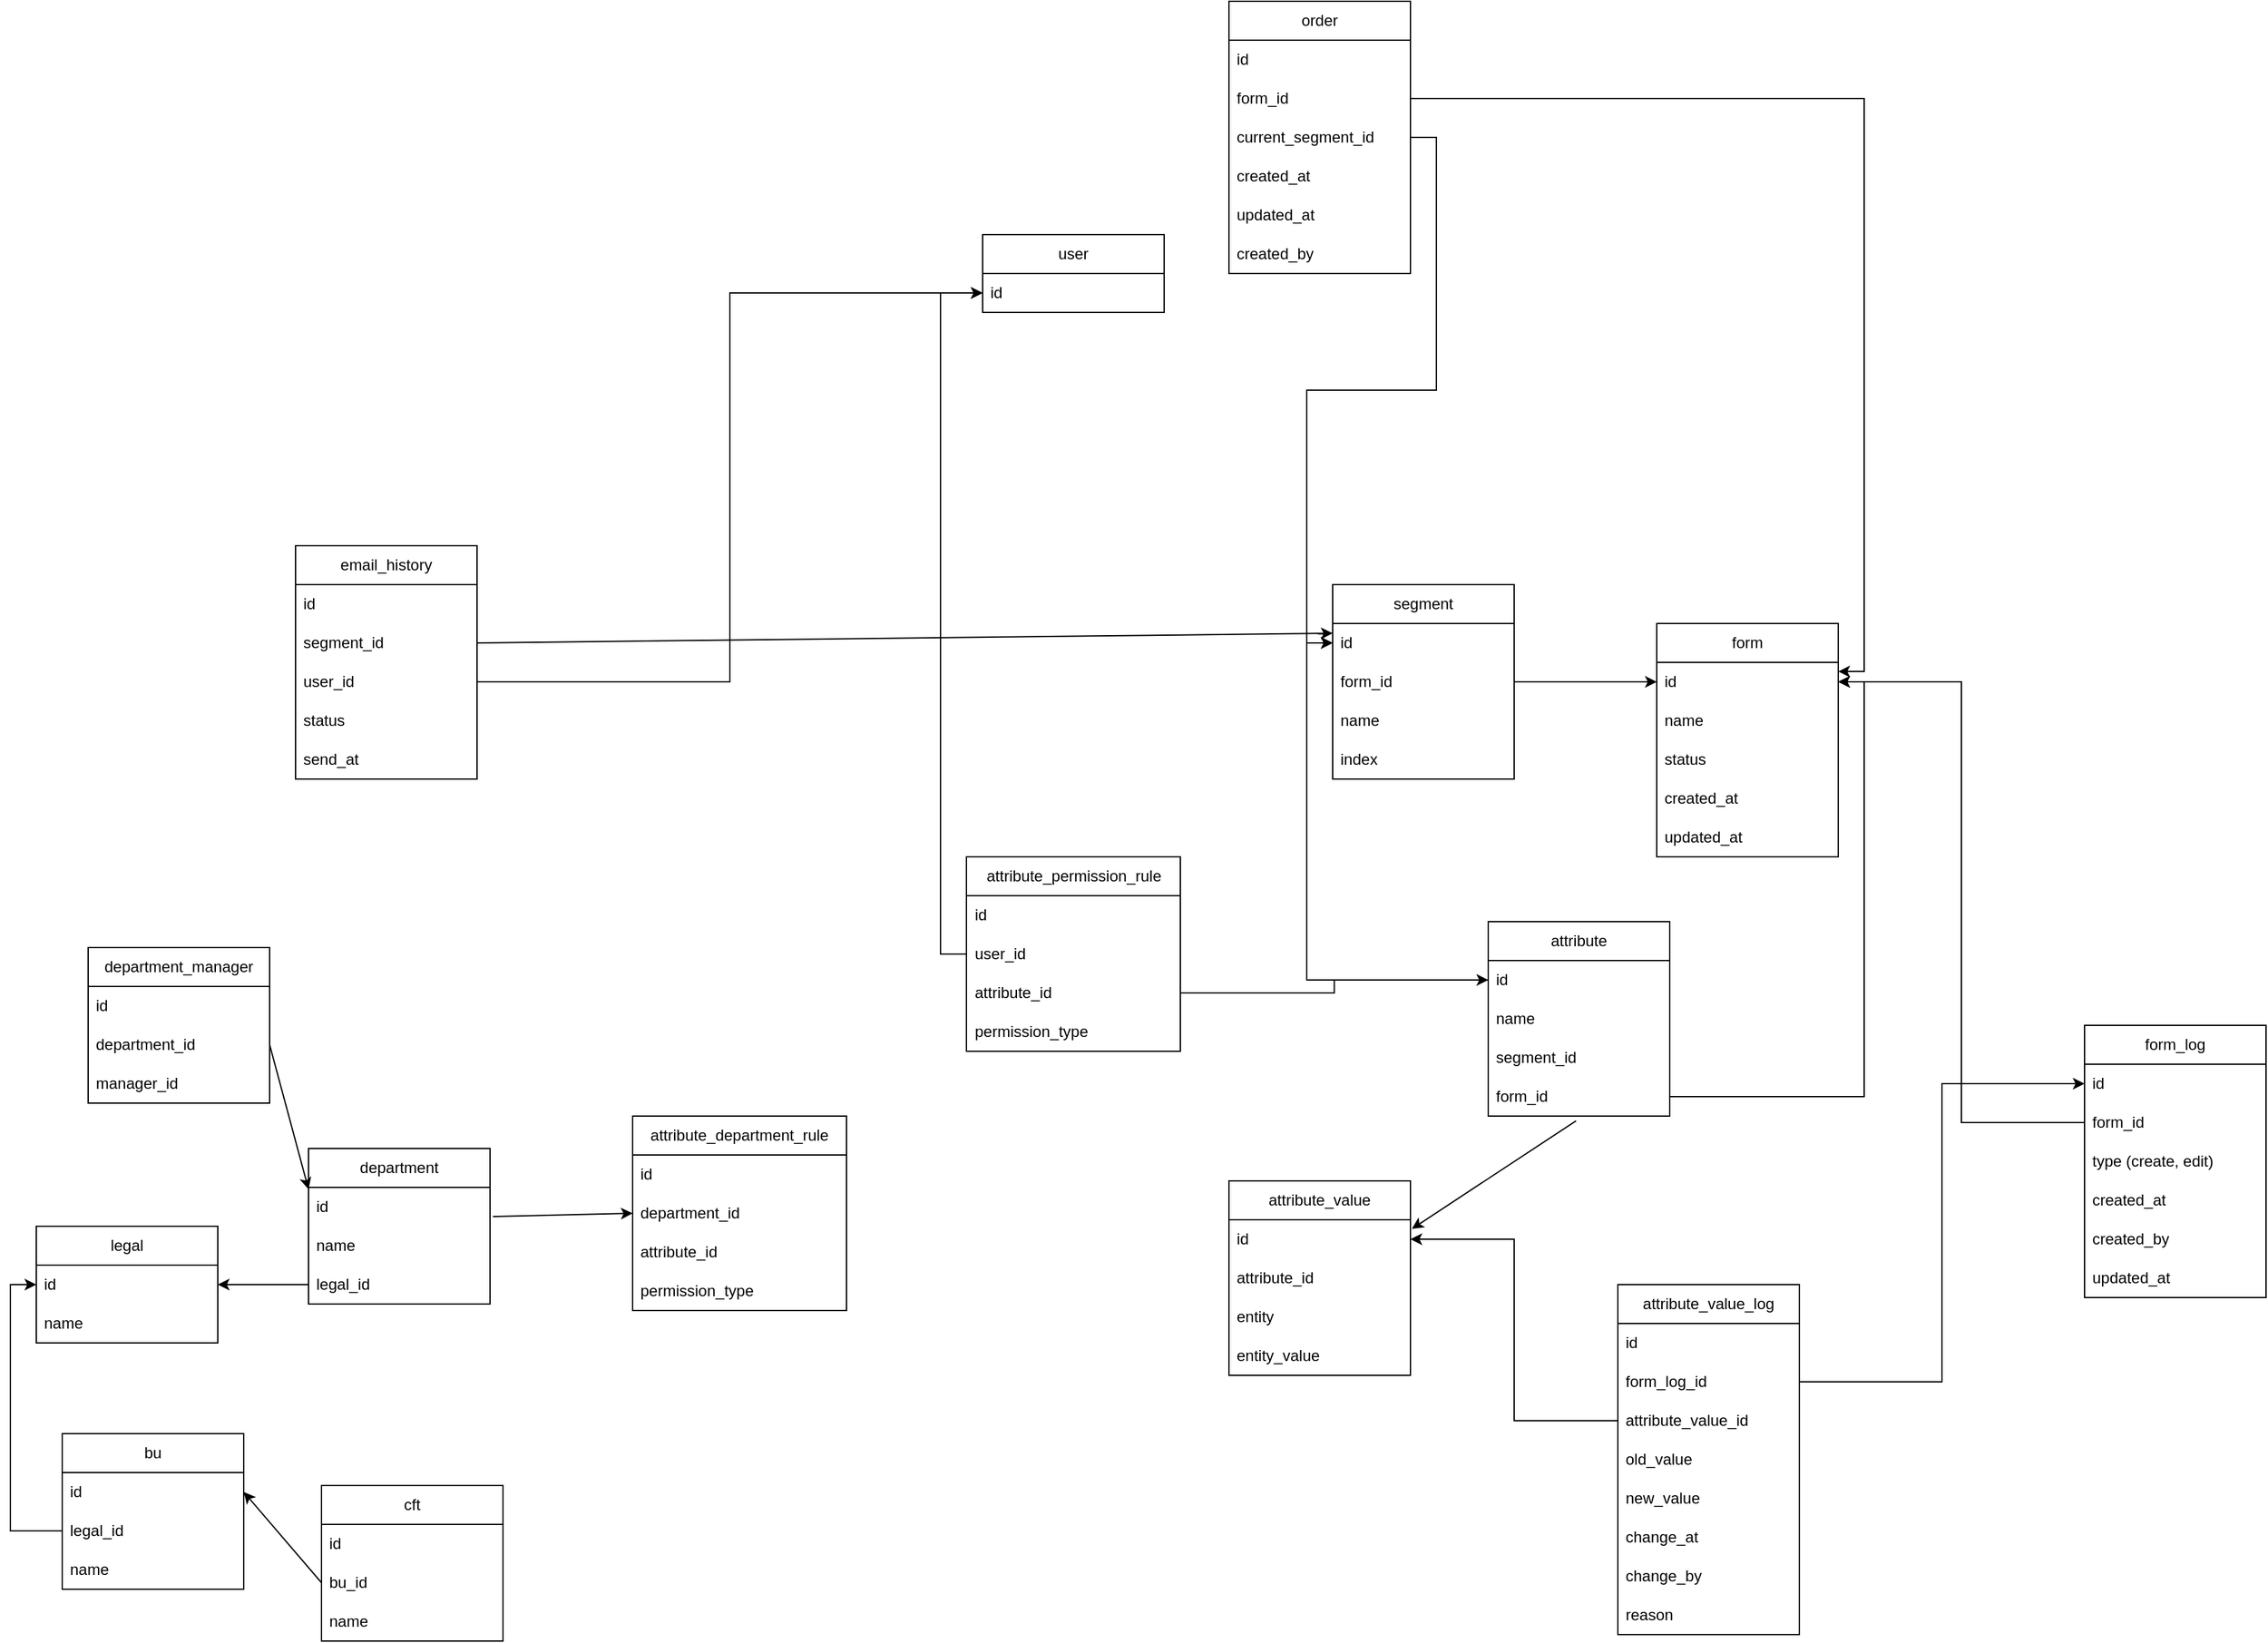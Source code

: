 <mxfile version="28.1.0">
  <diagram name="Page-1" id="6sWPke9mEr19zwBd_DAf">
    <mxGraphModel dx="4468" dy="2160" grid="1" gridSize="10" guides="1" tooltips="1" connect="1" arrows="1" fold="1" page="1" pageScale="1" pageWidth="850" pageHeight="1100" math="0" shadow="0">
      <root>
        <mxCell id="0" />
        <mxCell id="1" parent="0" />
        <mxCell id="R6GmrOs1XAZ0rpnVJKSC-3" value="legal" style="swimlane;fontStyle=0;childLayout=stackLayout;horizontal=1;startSize=30;horizontalStack=0;resizeParent=1;resizeParentMax=0;resizeLast=0;collapsible=1;marginBottom=0;whiteSpace=wrap;html=1;" parent="1" vertex="1">
          <mxGeometry x="-1880" y="135" width="140" height="90" as="geometry" />
        </mxCell>
        <mxCell id="R6GmrOs1XAZ0rpnVJKSC-4" value="id" style="text;strokeColor=none;fillColor=none;align=left;verticalAlign=middle;spacingLeft=4;spacingRight=4;overflow=hidden;points=[[0,0.5],[1,0.5]];portConstraint=eastwest;rotatable=0;whiteSpace=wrap;html=1;" parent="R6GmrOs1XAZ0rpnVJKSC-3" vertex="1">
          <mxGeometry y="30" width="140" height="30" as="geometry" />
        </mxCell>
        <mxCell id="R6GmrOs1XAZ0rpnVJKSC-5" value="name" style="text;strokeColor=none;fillColor=none;align=left;verticalAlign=middle;spacingLeft=4;spacingRight=4;overflow=hidden;points=[[0,0.5],[1,0.5]];portConstraint=eastwest;rotatable=0;whiteSpace=wrap;html=1;" parent="R6GmrOs1XAZ0rpnVJKSC-3" vertex="1">
          <mxGeometry y="60" width="140" height="30" as="geometry" />
        </mxCell>
        <mxCell id="R6GmrOs1XAZ0rpnVJKSC-9" value="attribute" style="swimlane;fontStyle=0;childLayout=stackLayout;horizontal=1;startSize=30;horizontalStack=0;resizeParent=1;resizeParentMax=0;resizeLast=0;collapsible=1;marginBottom=0;whiteSpace=wrap;html=1;" parent="1" vertex="1">
          <mxGeometry x="-760" y="-100" width="140" height="150" as="geometry" />
        </mxCell>
        <mxCell id="R6GmrOs1XAZ0rpnVJKSC-10" value="id" style="text;strokeColor=none;fillColor=none;align=left;verticalAlign=middle;spacingLeft=4;spacingRight=4;overflow=hidden;points=[[0,0.5],[1,0.5]];portConstraint=eastwest;rotatable=0;whiteSpace=wrap;html=1;" parent="R6GmrOs1XAZ0rpnVJKSC-9" vertex="1">
          <mxGeometry y="30" width="140" height="30" as="geometry" />
        </mxCell>
        <mxCell id="R6GmrOs1XAZ0rpnVJKSC-18" value="name" style="text;strokeColor=none;fillColor=none;align=left;verticalAlign=middle;spacingLeft=4;spacingRight=4;overflow=hidden;points=[[0,0.5],[1,0.5]];portConstraint=eastwest;rotatable=0;whiteSpace=wrap;html=1;" parent="R6GmrOs1XAZ0rpnVJKSC-9" vertex="1">
          <mxGeometry y="60" width="140" height="30" as="geometry" />
        </mxCell>
        <mxCell id="R6GmrOs1XAZ0rpnVJKSC-12" value="segment_id" style="text;strokeColor=none;fillColor=none;align=left;verticalAlign=middle;spacingLeft=4;spacingRight=4;overflow=hidden;points=[[0,0.5],[1,0.5]];portConstraint=eastwest;rotatable=0;whiteSpace=wrap;html=1;" parent="R6GmrOs1XAZ0rpnVJKSC-9" vertex="1">
          <mxGeometry y="90" width="140" height="30" as="geometry" />
        </mxCell>
        <mxCell id="L4G1ri33PydnJaIhpzyy-117" value="form_id" style="text;strokeColor=none;fillColor=none;align=left;verticalAlign=middle;spacingLeft=4;spacingRight=4;overflow=hidden;points=[[0,0.5],[1,0.5]];portConstraint=eastwest;rotatable=0;whiteSpace=wrap;html=1;" vertex="1" parent="R6GmrOs1XAZ0rpnVJKSC-9">
          <mxGeometry y="120" width="140" height="30" as="geometry" />
        </mxCell>
        <mxCell id="R6GmrOs1XAZ0rpnVJKSC-19" value="bu" style="swimlane;fontStyle=0;childLayout=stackLayout;horizontal=1;startSize=30;horizontalStack=0;resizeParent=1;resizeParentMax=0;resizeLast=0;collapsible=1;marginBottom=0;whiteSpace=wrap;html=1;gradientColor=none;" parent="1" vertex="1">
          <mxGeometry x="-1860" y="295" width="140" height="120" as="geometry" />
        </mxCell>
        <mxCell id="R6GmrOs1XAZ0rpnVJKSC-20" value="id" style="text;strokeColor=none;fillColor=none;align=left;verticalAlign=middle;spacingLeft=4;spacingRight=4;overflow=hidden;points=[[0,0.5],[1,0.5]];portConstraint=eastwest;rotatable=0;whiteSpace=wrap;html=1;" parent="R6GmrOs1XAZ0rpnVJKSC-19" vertex="1">
          <mxGeometry y="30" width="140" height="30" as="geometry" />
        </mxCell>
        <mxCell id="R6GmrOs1XAZ0rpnVJKSC-21" value="legal_id" style="text;strokeColor=none;fillColor=none;align=left;verticalAlign=middle;spacingLeft=4;spacingRight=4;overflow=hidden;points=[[0,0.5],[1,0.5]];portConstraint=eastwest;rotatable=0;whiteSpace=wrap;html=1;" parent="R6GmrOs1XAZ0rpnVJKSC-19" vertex="1">
          <mxGeometry y="60" width="140" height="30" as="geometry" />
        </mxCell>
        <mxCell id="L4G1ri33PydnJaIhpzyy-92" value="name" style="text;strokeColor=none;fillColor=none;align=left;verticalAlign=middle;spacingLeft=4;spacingRight=4;overflow=hidden;points=[[0,0.5],[1,0.5]];portConstraint=eastwest;rotatable=0;whiteSpace=wrap;html=1;" vertex="1" parent="R6GmrOs1XAZ0rpnVJKSC-19">
          <mxGeometry y="90" width="140" height="30" as="geometry" />
        </mxCell>
        <mxCell id="R6GmrOs1XAZ0rpnVJKSC-29" value="department" style="swimlane;fontStyle=0;childLayout=stackLayout;horizontal=1;startSize=30;horizontalStack=0;resizeParent=1;resizeParentMax=0;resizeLast=0;collapsible=1;marginBottom=0;whiteSpace=wrap;html=1;" parent="1" vertex="1">
          <mxGeometry x="-1670" y="75" width="140" height="120" as="geometry" />
        </mxCell>
        <mxCell id="R6GmrOs1XAZ0rpnVJKSC-30" value="id" style="text;strokeColor=none;fillColor=none;align=left;verticalAlign=middle;spacingLeft=4;spacingRight=4;overflow=hidden;points=[[0,0.5],[1,0.5]];portConstraint=eastwest;rotatable=0;whiteSpace=wrap;html=1;" parent="R6GmrOs1XAZ0rpnVJKSC-29" vertex="1">
          <mxGeometry y="30" width="140" height="30" as="geometry" />
        </mxCell>
        <mxCell id="R6GmrOs1XAZ0rpnVJKSC-31" value="name" style="text;strokeColor=none;fillColor=none;align=left;verticalAlign=middle;spacingLeft=4;spacingRight=4;overflow=hidden;points=[[0,0.5],[1,0.5]];portConstraint=eastwest;rotatable=0;whiteSpace=wrap;html=1;" parent="R6GmrOs1XAZ0rpnVJKSC-29" vertex="1">
          <mxGeometry y="60" width="140" height="30" as="geometry" />
        </mxCell>
        <mxCell id="R6GmrOs1XAZ0rpnVJKSC-37" value="legal_id" style="text;strokeColor=none;fillColor=none;align=left;verticalAlign=middle;spacingLeft=4;spacingRight=4;overflow=hidden;points=[[0,0.5],[1,0.5]];portConstraint=eastwest;rotatable=0;whiteSpace=wrap;html=1;" parent="R6GmrOs1XAZ0rpnVJKSC-29" vertex="1">
          <mxGeometry y="90" width="140" height="30" as="geometry" />
        </mxCell>
        <mxCell id="R6GmrOs1XAZ0rpnVJKSC-39" value="segment" style="swimlane;fontStyle=0;childLayout=stackLayout;horizontal=1;startSize=30;horizontalStack=0;resizeParent=1;resizeParentMax=0;resizeLast=0;collapsible=1;marginBottom=0;whiteSpace=wrap;html=1;" parent="1" vertex="1">
          <mxGeometry x="-880" y="-360" width="140" height="150" as="geometry" />
        </mxCell>
        <mxCell id="R6GmrOs1XAZ0rpnVJKSC-40" value="id" style="text;strokeColor=none;fillColor=none;align=left;verticalAlign=middle;spacingLeft=4;spacingRight=4;overflow=hidden;points=[[0,0.5],[1,0.5]];portConstraint=eastwest;rotatable=0;whiteSpace=wrap;html=1;" parent="R6GmrOs1XAZ0rpnVJKSC-39" vertex="1">
          <mxGeometry y="30" width="140" height="30" as="geometry" />
        </mxCell>
        <mxCell id="L4G1ri33PydnJaIhpzyy-115" value="form_id" style="text;strokeColor=none;fillColor=none;align=left;verticalAlign=middle;spacingLeft=4;spacingRight=4;overflow=hidden;points=[[0,0.5],[1,0.5]];portConstraint=eastwest;rotatable=0;whiteSpace=wrap;html=1;" vertex="1" parent="R6GmrOs1XAZ0rpnVJKSC-39">
          <mxGeometry y="60" width="140" height="30" as="geometry" />
        </mxCell>
        <mxCell id="R6GmrOs1XAZ0rpnVJKSC-41" value="name" style="text;strokeColor=none;fillColor=none;align=left;verticalAlign=middle;spacingLeft=4;spacingRight=4;overflow=hidden;points=[[0,0.5],[1,0.5]];portConstraint=eastwest;rotatable=0;whiteSpace=wrap;html=1;" parent="R6GmrOs1XAZ0rpnVJKSC-39" vertex="1">
          <mxGeometry y="90" width="140" height="30" as="geometry" />
        </mxCell>
        <mxCell id="L4G1ri33PydnJaIhpzyy-128" value="index" style="text;strokeColor=none;fillColor=none;align=left;verticalAlign=middle;spacingLeft=4;spacingRight=4;overflow=hidden;points=[[0,0.5],[1,0.5]];portConstraint=eastwest;rotatable=0;whiteSpace=wrap;html=1;" vertex="1" parent="R6GmrOs1XAZ0rpnVJKSC-39">
          <mxGeometry y="120" width="140" height="30" as="geometry" />
        </mxCell>
        <mxCell id="L4G1ri33PydnJaIhpzyy-1" value="attribute_value" style="swimlane;fontStyle=0;childLayout=stackLayout;horizontal=1;startSize=30;horizontalStack=0;resizeParent=1;resizeParentMax=0;resizeLast=0;collapsible=1;marginBottom=0;whiteSpace=wrap;html=1;" vertex="1" parent="1">
          <mxGeometry x="-960" y="100" width="140" height="150" as="geometry" />
        </mxCell>
        <mxCell id="L4G1ri33PydnJaIhpzyy-2" value="id" style="text;strokeColor=none;fillColor=none;align=left;verticalAlign=middle;spacingLeft=4;spacingRight=4;overflow=hidden;points=[[0,0.5],[1,0.5]];portConstraint=eastwest;rotatable=0;whiteSpace=wrap;html=1;" vertex="1" parent="L4G1ri33PydnJaIhpzyy-1">
          <mxGeometry y="30" width="140" height="30" as="geometry" />
        </mxCell>
        <mxCell id="L4G1ri33PydnJaIhpzyy-4" value="attribute_id" style="text;strokeColor=none;fillColor=none;align=left;verticalAlign=middle;spacingLeft=4;spacingRight=4;overflow=hidden;points=[[0,0.5],[1,0.5]];portConstraint=eastwest;rotatable=0;whiteSpace=wrap;html=1;" vertex="1" parent="L4G1ri33PydnJaIhpzyy-1">
          <mxGeometry y="60" width="140" height="30" as="geometry" />
        </mxCell>
        <mxCell id="L4G1ri33PydnJaIhpzyy-6" value="entity" style="text;strokeColor=none;fillColor=none;align=left;verticalAlign=middle;spacingLeft=4;spacingRight=4;overflow=hidden;points=[[0,0.5],[1,0.5]];portConstraint=eastwest;rotatable=0;whiteSpace=wrap;html=1;" vertex="1" parent="L4G1ri33PydnJaIhpzyy-1">
          <mxGeometry y="90" width="140" height="30" as="geometry" />
        </mxCell>
        <mxCell id="L4G1ri33PydnJaIhpzyy-7" value="entity_value" style="text;strokeColor=none;fillColor=none;align=left;verticalAlign=middle;spacingLeft=4;spacingRight=4;overflow=hidden;points=[[0,0.5],[1,0.5]];portConstraint=eastwest;rotatable=0;whiteSpace=wrap;html=1;" vertex="1" parent="L4G1ri33PydnJaIhpzyy-1">
          <mxGeometry y="120" width="140" height="30" as="geometry" />
        </mxCell>
        <mxCell id="L4G1ri33PydnJaIhpzyy-28" style="rounded=0;orthogonalLoop=1;jettySize=auto;html=1;exitX=0.484;exitY=1.123;exitDx=0;exitDy=0;exitPerimeter=0;entryX=1.008;entryY=0.234;entryDx=0;entryDy=0;entryPerimeter=0;" edge="1" parent="1" source="L4G1ri33PydnJaIhpzyy-117" target="L4G1ri33PydnJaIhpzyy-2">
          <mxGeometry relative="1" as="geometry">
            <mxPoint x="-680" y="168.01" as="sourcePoint" />
            <mxPoint x="-750" y="140" as="targetPoint" />
          </mxGeometry>
        </mxCell>
        <mxCell id="L4G1ri33PydnJaIhpzyy-30" value="email_history" style="swimlane;fontStyle=0;childLayout=stackLayout;horizontal=1;startSize=30;horizontalStack=0;resizeParent=1;resizeParentMax=0;resizeLast=0;collapsible=1;marginBottom=0;whiteSpace=wrap;html=1;" vertex="1" parent="1">
          <mxGeometry x="-1680" y="-390" width="140" height="180" as="geometry" />
        </mxCell>
        <mxCell id="L4G1ri33PydnJaIhpzyy-31" value="id" style="text;strokeColor=none;fillColor=none;align=left;verticalAlign=middle;spacingLeft=4;spacingRight=4;overflow=hidden;points=[[0,0.5],[1,0.5]];portConstraint=eastwest;rotatable=0;whiteSpace=wrap;html=1;" vertex="1" parent="L4G1ri33PydnJaIhpzyy-30">
          <mxGeometry y="30" width="140" height="30" as="geometry" />
        </mxCell>
        <mxCell id="L4G1ri33PydnJaIhpzyy-32" value="segment_id" style="text;strokeColor=none;fillColor=none;align=left;verticalAlign=middle;spacingLeft=4;spacingRight=4;overflow=hidden;points=[[0,0.5],[1,0.5]];portConstraint=eastwest;rotatable=0;whiteSpace=wrap;html=1;" vertex="1" parent="L4G1ri33PydnJaIhpzyy-30">
          <mxGeometry y="60" width="140" height="30" as="geometry" />
        </mxCell>
        <mxCell id="L4G1ri33PydnJaIhpzyy-33" value="user_id" style="text;strokeColor=none;fillColor=none;align=left;verticalAlign=middle;spacingLeft=4;spacingRight=4;overflow=hidden;points=[[0,0.5],[1,0.5]];portConstraint=eastwest;rotatable=0;whiteSpace=wrap;html=1;" vertex="1" parent="L4G1ri33PydnJaIhpzyy-30">
          <mxGeometry y="90" width="140" height="30" as="geometry" />
        </mxCell>
        <mxCell id="L4G1ri33PydnJaIhpzyy-34" value="status" style="text;strokeColor=none;fillColor=none;align=left;verticalAlign=middle;spacingLeft=4;spacingRight=4;overflow=hidden;points=[[0,0.5],[1,0.5]];portConstraint=eastwest;rotatable=0;whiteSpace=wrap;html=1;" vertex="1" parent="L4G1ri33PydnJaIhpzyy-30">
          <mxGeometry y="120" width="140" height="30" as="geometry" />
        </mxCell>
        <mxCell id="L4G1ri33PydnJaIhpzyy-35" value="send_at" style="text;strokeColor=none;fillColor=none;align=left;verticalAlign=middle;spacingLeft=4;spacingRight=4;overflow=hidden;points=[[0,0.5],[1,0.5]];portConstraint=eastwest;rotatable=0;whiteSpace=wrap;html=1;" vertex="1" parent="L4G1ri33PydnJaIhpzyy-30">
          <mxGeometry y="150" width="140" height="30" as="geometry" />
        </mxCell>
        <mxCell id="L4G1ri33PydnJaIhpzyy-36" style="rounded=0;orthogonalLoop=1;jettySize=auto;html=1;exitX=1;exitY=0.5;exitDx=0;exitDy=0;entryX=0;entryY=0.25;entryDx=0;entryDy=0;" edge="1" parent="1" source="L4G1ri33PydnJaIhpzyy-32" target="R6GmrOs1XAZ0rpnVJKSC-39">
          <mxGeometry relative="1" as="geometry" />
        </mxCell>
        <mxCell id="L4G1ri33PydnJaIhpzyy-56" value="attribute_permission_rule" style="swimlane;fontStyle=0;childLayout=stackLayout;horizontal=1;startSize=30;horizontalStack=0;resizeParent=1;resizeParentMax=0;resizeLast=0;collapsible=1;marginBottom=0;whiteSpace=wrap;html=1;" vertex="1" parent="1">
          <mxGeometry x="-1162.5" y="-150" width="165" height="150" as="geometry" />
        </mxCell>
        <mxCell id="L4G1ri33PydnJaIhpzyy-57" value="id" style="text;strokeColor=none;fillColor=none;align=left;verticalAlign=middle;spacingLeft=4;spacingRight=4;overflow=hidden;points=[[0,0.5],[1,0.5]];portConstraint=eastwest;rotatable=0;whiteSpace=wrap;html=1;" vertex="1" parent="L4G1ri33PydnJaIhpzyy-56">
          <mxGeometry y="30" width="165" height="30" as="geometry" />
        </mxCell>
        <mxCell id="L4G1ri33PydnJaIhpzyy-141" value="user_id" style="text;strokeColor=none;fillColor=none;align=left;verticalAlign=middle;spacingLeft=4;spacingRight=4;overflow=hidden;points=[[0,0.5],[1,0.5]];portConstraint=eastwest;rotatable=0;whiteSpace=wrap;html=1;" vertex="1" parent="L4G1ri33PydnJaIhpzyy-56">
          <mxGeometry y="60" width="165" height="30" as="geometry" />
        </mxCell>
        <mxCell id="L4G1ri33PydnJaIhpzyy-59" value="attribute_id" style="text;strokeColor=none;fillColor=none;align=left;verticalAlign=middle;spacingLeft=4;spacingRight=4;overflow=hidden;points=[[0,0.5],[1,0.5]];portConstraint=eastwest;rotatable=0;whiteSpace=wrap;html=1;" vertex="1" parent="L4G1ri33PydnJaIhpzyy-56">
          <mxGeometry y="90" width="165" height="30" as="geometry" />
        </mxCell>
        <mxCell id="L4G1ri33PydnJaIhpzyy-60" value="permission_type" style="text;strokeColor=none;fillColor=none;align=left;verticalAlign=middle;spacingLeft=4;spacingRight=4;overflow=hidden;points=[[0,0.5],[1,0.5]];portConstraint=eastwest;rotatable=0;whiteSpace=wrap;html=1;" vertex="1" parent="L4G1ri33PydnJaIhpzyy-56">
          <mxGeometry y="120" width="165" height="30" as="geometry" />
        </mxCell>
        <mxCell id="L4G1ri33PydnJaIhpzyy-61" value="" style="endArrow=classic;html=1;rounded=0;exitX=1.016;exitY=0.752;exitDx=0;exitDy=0;exitPerimeter=0;entryX=0;entryY=0.5;entryDx=0;entryDy=0;" edge="1" parent="1" source="R6GmrOs1XAZ0rpnVJKSC-30" target="L4G1ri33PydnJaIhpzyy-144">
          <mxGeometry width="50" height="50" relative="1" as="geometry">
            <mxPoint x="-1350" y="135" as="sourcePoint" />
            <mxPoint x="-1413" y="-20" as="targetPoint" />
          </mxGeometry>
        </mxCell>
        <mxCell id="L4G1ri33PydnJaIhpzyy-63" value="order" style="swimlane;fontStyle=0;childLayout=stackLayout;horizontal=1;startSize=30;horizontalStack=0;resizeParent=1;resizeParentMax=0;resizeLast=0;collapsible=1;marginBottom=0;whiteSpace=wrap;html=1;" vertex="1" parent="1">
          <mxGeometry x="-960" y="-810" width="140" height="210" as="geometry" />
        </mxCell>
        <mxCell id="L4G1ri33PydnJaIhpzyy-64" value="id" style="text;strokeColor=none;fillColor=none;align=left;verticalAlign=middle;spacingLeft=4;spacingRight=4;overflow=hidden;points=[[0,0.5],[1,0.5]];portConstraint=eastwest;rotatable=0;whiteSpace=wrap;html=1;" vertex="1" parent="L4G1ri33PydnJaIhpzyy-63">
          <mxGeometry y="30" width="140" height="30" as="geometry" />
        </mxCell>
        <mxCell id="L4G1ri33PydnJaIhpzyy-65" value="form_id" style="text;strokeColor=none;fillColor=none;align=left;verticalAlign=middle;spacingLeft=4;spacingRight=4;overflow=hidden;points=[[0,0.5],[1,0.5]];portConstraint=eastwest;rotatable=0;whiteSpace=wrap;html=1;" vertex="1" parent="L4G1ri33PydnJaIhpzyy-63">
          <mxGeometry y="60" width="140" height="30" as="geometry" />
        </mxCell>
        <mxCell id="L4G1ri33PydnJaIhpzyy-73" value="current_segment_id" style="text;strokeColor=none;fillColor=none;align=left;verticalAlign=middle;spacingLeft=4;spacingRight=4;overflow=hidden;points=[[0,0.5],[1,0.5]];portConstraint=eastwest;rotatable=0;whiteSpace=wrap;html=1;" vertex="1" parent="L4G1ri33PydnJaIhpzyy-63">
          <mxGeometry y="90" width="140" height="30" as="geometry" />
        </mxCell>
        <mxCell id="L4G1ri33PydnJaIhpzyy-74" value="created_at" style="text;strokeColor=none;fillColor=none;align=left;verticalAlign=middle;spacingLeft=4;spacingRight=4;overflow=hidden;points=[[0,0.5],[1,0.5]];portConstraint=eastwest;rotatable=0;whiteSpace=wrap;html=1;" vertex="1" parent="L4G1ri33PydnJaIhpzyy-63">
          <mxGeometry y="120" width="140" height="30" as="geometry" />
        </mxCell>
        <mxCell id="L4G1ri33PydnJaIhpzyy-121" value="updated_at" style="text;strokeColor=none;fillColor=none;align=left;verticalAlign=middle;spacingLeft=4;spacingRight=4;overflow=hidden;points=[[0,0.5],[1,0.5]];portConstraint=eastwest;rotatable=0;whiteSpace=wrap;html=1;" vertex="1" parent="L4G1ri33PydnJaIhpzyy-63">
          <mxGeometry y="150" width="140" height="30" as="geometry" />
        </mxCell>
        <mxCell id="L4G1ri33PydnJaIhpzyy-153" value="created_by" style="text;strokeColor=none;fillColor=none;align=left;verticalAlign=middle;spacingLeft=4;spacingRight=4;overflow=hidden;points=[[0,0.5],[1,0.5]];portConstraint=eastwest;rotatable=0;whiteSpace=wrap;html=1;" vertex="1" parent="L4G1ri33PydnJaIhpzyy-63">
          <mxGeometry y="180" width="140" height="30" as="geometry" />
        </mxCell>
        <mxCell id="L4G1ri33PydnJaIhpzyy-77" value="attribute_value_log" style="swimlane;fontStyle=0;childLayout=stackLayout;horizontal=1;startSize=30;horizontalStack=0;resizeParent=1;resizeParentMax=0;resizeLast=0;collapsible=1;marginBottom=0;whiteSpace=wrap;html=1;" vertex="1" parent="1">
          <mxGeometry x="-660" y="180" width="140" height="270" as="geometry" />
        </mxCell>
        <mxCell id="L4G1ri33PydnJaIhpzyy-78" value="id" style="text;strokeColor=none;fillColor=none;align=left;verticalAlign=middle;spacingLeft=4;spacingRight=4;overflow=hidden;points=[[0,0.5],[1,0.5]];portConstraint=eastwest;rotatable=0;whiteSpace=wrap;html=1;" vertex="1" parent="L4G1ri33PydnJaIhpzyy-77">
          <mxGeometry y="30" width="140" height="30" as="geometry" />
        </mxCell>
        <mxCell id="L4G1ri33PydnJaIhpzyy-136" value="form_log_id" style="text;strokeColor=none;fillColor=none;align=left;verticalAlign=middle;spacingLeft=4;spacingRight=4;overflow=hidden;points=[[0,0.5],[1,0.5]];portConstraint=eastwest;rotatable=0;whiteSpace=wrap;html=1;" vertex="1" parent="L4G1ri33PydnJaIhpzyy-77">
          <mxGeometry y="60" width="140" height="30" as="geometry" />
        </mxCell>
        <mxCell id="L4G1ri33PydnJaIhpzyy-79" value="attribute_value_id" style="text;strokeColor=none;fillColor=none;align=left;verticalAlign=middle;spacingLeft=4;spacingRight=4;overflow=hidden;points=[[0,0.5],[1,0.5]];portConstraint=eastwest;rotatable=0;whiteSpace=wrap;html=1;" vertex="1" parent="L4G1ri33PydnJaIhpzyy-77">
          <mxGeometry y="90" width="140" height="30" as="geometry" />
        </mxCell>
        <mxCell id="L4G1ri33PydnJaIhpzyy-80" value="old_value" style="text;strokeColor=none;fillColor=none;align=left;verticalAlign=middle;spacingLeft=4;spacingRight=4;overflow=hidden;points=[[0,0.5],[1,0.5]];portConstraint=eastwest;rotatable=0;whiteSpace=wrap;html=1;" vertex="1" parent="L4G1ri33PydnJaIhpzyy-77">
          <mxGeometry y="120" width="140" height="30" as="geometry" />
        </mxCell>
        <mxCell id="L4G1ri33PydnJaIhpzyy-82" value="new_value" style="text;strokeColor=none;fillColor=none;align=left;verticalAlign=middle;spacingLeft=4;spacingRight=4;overflow=hidden;points=[[0,0.5],[1,0.5]];portConstraint=eastwest;rotatable=0;whiteSpace=wrap;html=1;" vertex="1" parent="L4G1ri33PydnJaIhpzyy-77">
          <mxGeometry y="150" width="140" height="30" as="geometry" />
        </mxCell>
        <mxCell id="L4G1ri33PydnJaIhpzyy-83" value="change_at" style="text;strokeColor=none;fillColor=none;align=left;verticalAlign=middle;spacingLeft=4;spacingRight=4;overflow=hidden;points=[[0,0.5],[1,0.5]];portConstraint=eastwest;rotatable=0;whiteSpace=wrap;html=1;" vertex="1" parent="L4G1ri33PydnJaIhpzyy-77">
          <mxGeometry y="180" width="140" height="30" as="geometry" />
        </mxCell>
        <mxCell id="L4G1ri33PydnJaIhpzyy-84" value="change_by" style="text;strokeColor=none;fillColor=none;align=left;verticalAlign=middle;spacingLeft=4;spacingRight=4;overflow=hidden;points=[[0,0.5],[1,0.5]];portConstraint=eastwest;rotatable=0;whiteSpace=wrap;html=1;" vertex="1" parent="L4G1ri33PydnJaIhpzyy-77">
          <mxGeometry y="210" width="140" height="30" as="geometry" />
        </mxCell>
        <mxCell id="L4G1ri33PydnJaIhpzyy-85" value="reason" style="text;strokeColor=none;fillColor=none;align=left;verticalAlign=middle;spacingLeft=4;spacingRight=4;overflow=hidden;points=[[0,0.5],[1,0.5]];portConstraint=eastwest;rotatable=0;whiteSpace=wrap;html=1;" vertex="1" parent="L4G1ri33PydnJaIhpzyy-77">
          <mxGeometry y="240" width="140" height="30" as="geometry" />
        </mxCell>
        <mxCell id="L4G1ri33PydnJaIhpzyy-86" value="user" style="swimlane;fontStyle=0;childLayout=stackLayout;horizontal=1;startSize=30;horizontalStack=0;resizeParent=1;resizeParentMax=0;resizeLast=0;collapsible=1;marginBottom=0;whiteSpace=wrap;html=1;" vertex="1" parent="1">
          <mxGeometry x="-1150" y="-630" width="140" height="60" as="geometry" />
        </mxCell>
        <mxCell id="L4G1ri33PydnJaIhpzyy-87" value="id" style="text;strokeColor=none;fillColor=none;align=left;verticalAlign=middle;spacingLeft=4;spacingRight=4;overflow=hidden;points=[[0,0.5],[1,0.5]];portConstraint=eastwest;rotatable=0;whiteSpace=wrap;html=1;" vertex="1" parent="L4G1ri33PydnJaIhpzyy-86">
          <mxGeometry y="30" width="140" height="30" as="geometry" />
        </mxCell>
        <mxCell id="L4G1ri33PydnJaIhpzyy-93" value="cft" style="swimlane;fontStyle=0;childLayout=stackLayout;horizontal=1;startSize=30;horizontalStack=0;resizeParent=1;resizeParentMax=0;resizeLast=0;collapsible=1;marginBottom=0;whiteSpace=wrap;html=1;gradientColor=none;" vertex="1" parent="1">
          <mxGeometry x="-1660" y="335" width="140" height="120" as="geometry" />
        </mxCell>
        <mxCell id="L4G1ri33PydnJaIhpzyy-94" value="id" style="text;strokeColor=none;fillColor=none;align=left;verticalAlign=middle;spacingLeft=4;spacingRight=4;overflow=hidden;points=[[0,0.5],[1,0.5]];portConstraint=eastwest;rotatable=0;whiteSpace=wrap;html=1;" vertex="1" parent="L4G1ri33PydnJaIhpzyy-93">
          <mxGeometry y="30" width="140" height="30" as="geometry" />
        </mxCell>
        <mxCell id="L4G1ri33PydnJaIhpzyy-95" value="bu_id" style="text;strokeColor=none;fillColor=none;align=left;verticalAlign=middle;spacingLeft=4;spacingRight=4;overflow=hidden;points=[[0,0.5],[1,0.5]];portConstraint=eastwest;rotatable=0;whiteSpace=wrap;html=1;" vertex="1" parent="L4G1ri33PydnJaIhpzyy-93">
          <mxGeometry y="60" width="140" height="30" as="geometry" />
        </mxCell>
        <mxCell id="L4G1ri33PydnJaIhpzyy-96" value="name" style="text;strokeColor=none;fillColor=none;align=left;verticalAlign=middle;spacingLeft=4;spacingRight=4;overflow=hidden;points=[[0,0.5],[1,0.5]];portConstraint=eastwest;rotatable=0;whiteSpace=wrap;html=1;" vertex="1" parent="L4G1ri33PydnJaIhpzyy-93">
          <mxGeometry y="90" width="140" height="30" as="geometry" />
        </mxCell>
        <mxCell id="L4G1ri33PydnJaIhpzyy-97" style="rounded=0;orthogonalLoop=1;jettySize=auto;html=1;edgeStyle=orthogonalEdgeStyle;exitX=0;exitY=0.5;exitDx=0;exitDy=0;entryX=0;entryY=0.5;entryDx=0;entryDy=0;" edge="1" parent="1" source="R6GmrOs1XAZ0rpnVJKSC-21" target="R6GmrOs1XAZ0rpnVJKSC-4">
          <mxGeometry relative="1" as="geometry">
            <mxPoint x="-1780" y="385" as="sourcePoint" />
            <mxPoint x="-1930" y="205" as="targetPoint" />
          </mxGeometry>
        </mxCell>
        <mxCell id="L4G1ri33PydnJaIhpzyy-99" value="department_manager" style="swimlane;fontStyle=0;childLayout=stackLayout;horizontal=1;startSize=30;horizontalStack=0;resizeParent=1;resizeParentMax=0;resizeLast=0;collapsible=1;marginBottom=0;whiteSpace=wrap;html=1;gradientColor=none;" vertex="1" parent="1">
          <mxGeometry x="-1840" y="-80" width="140" height="120" as="geometry" />
        </mxCell>
        <mxCell id="L4G1ri33PydnJaIhpzyy-100" value="id" style="text;strokeColor=none;fillColor=none;align=left;verticalAlign=middle;spacingLeft=4;spacingRight=4;overflow=hidden;points=[[0,0.5],[1,0.5]];portConstraint=eastwest;rotatable=0;whiteSpace=wrap;html=1;" vertex="1" parent="L4G1ri33PydnJaIhpzyy-99">
          <mxGeometry y="30" width="140" height="30" as="geometry" />
        </mxCell>
        <mxCell id="L4G1ri33PydnJaIhpzyy-101" value="department_id" style="text;strokeColor=none;fillColor=none;align=left;verticalAlign=middle;spacingLeft=4;spacingRight=4;overflow=hidden;points=[[0,0.5],[1,0.5]];portConstraint=eastwest;rotatable=0;whiteSpace=wrap;html=1;" vertex="1" parent="L4G1ri33PydnJaIhpzyy-99">
          <mxGeometry y="60" width="140" height="30" as="geometry" />
        </mxCell>
        <mxCell id="L4G1ri33PydnJaIhpzyy-102" value="manager_id" style="text;strokeColor=none;fillColor=none;align=left;verticalAlign=middle;spacingLeft=4;spacingRight=4;overflow=hidden;points=[[0,0.5],[1,0.5]];portConstraint=eastwest;rotatable=0;whiteSpace=wrap;html=1;" vertex="1" parent="L4G1ri33PydnJaIhpzyy-99">
          <mxGeometry y="90" width="140" height="30" as="geometry" />
        </mxCell>
        <mxCell id="L4G1ri33PydnJaIhpzyy-107" style="rounded=0;orthogonalLoop=1;jettySize=auto;html=1;exitX=1;exitY=0.5;exitDx=0;exitDy=0;entryX=0;entryY=0.049;entryDx=0;entryDy=0;entryPerimeter=0;" edge="1" parent="1" source="L4G1ri33PydnJaIhpzyy-101" target="R6GmrOs1XAZ0rpnVJKSC-30">
          <mxGeometry relative="1" as="geometry">
            <mxPoint x="-1670" y="40" as="sourcePoint" />
            <mxPoint x="-1640" y="95" as="targetPoint" />
          </mxGeometry>
        </mxCell>
        <mxCell id="L4G1ri33PydnJaIhpzyy-108" value="form" style="swimlane;fontStyle=0;childLayout=stackLayout;horizontal=1;startSize=30;horizontalStack=0;resizeParent=1;resizeParentMax=0;resizeLast=0;collapsible=1;marginBottom=0;whiteSpace=wrap;html=1;" vertex="1" parent="1">
          <mxGeometry x="-630" y="-330" width="140" height="180" as="geometry" />
        </mxCell>
        <mxCell id="L4G1ri33PydnJaIhpzyy-109" value="id" style="text;strokeColor=none;fillColor=none;align=left;verticalAlign=middle;spacingLeft=4;spacingRight=4;overflow=hidden;points=[[0,0.5],[1,0.5]];portConstraint=eastwest;rotatable=0;whiteSpace=wrap;html=1;" vertex="1" parent="L4G1ri33PydnJaIhpzyy-108">
          <mxGeometry y="30" width="140" height="30" as="geometry" />
        </mxCell>
        <mxCell id="L4G1ri33PydnJaIhpzyy-110" value="name" style="text;strokeColor=none;fillColor=none;align=left;verticalAlign=middle;spacingLeft=4;spacingRight=4;overflow=hidden;points=[[0,0.5],[1,0.5]];portConstraint=eastwest;rotatable=0;whiteSpace=wrap;html=1;" vertex="1" parent="L4G1ri33PydnJaIhpzyy-108">
          <mxGeometry y="60" width="140" height="30" as="geometry" />
        </mxCell>
        <mxCell id="L4G1ri33PydnJaIhpzyy-127" value="status" style="text;strokeColor=none;fillColor=none;align=left;verticalAlign=middle;spacingLeft=4;spacingRight=4;overflow=hidden;points=[[0,0.5],[1,0.5]];portConstraint=eastwest;rotatable=0;whiteSpace=wrap;html=1;" vertex="1" parent="L4G1ri33PydnJaIhpzyy-108">
          <mxGeometry y="90" width="140" height="30" as="geometry" />
        </mxCell>
        <mxCell id="L4G1ri33PydnJaIhpzyy-112" value="created_at" style="text;strokeColor=none;fillColor=none;align=left;verticalAlign=middle;spacingLeft=4;spacingRight=4;overflow=hidden;points=[[0,0.5],[1,0.5]];portConstraint=eastwest;rotatable=0;whiteSpace=wrap;html=1;" vertex="1" parent="L4G1ri33PydnJaIhpzyy-108">
          <mxGeometry y="120" width="140" height="30" as="geometry" />
        </mxCell>
        <mxCell id="L4G1ri33PydnJaIhpzyy-113" value="updated_at" style="text;strokeColor=none;fillColor=none;align=left;verticalAlign=middle;spacingLeft=4;spacingRight=4;overflow=hidden;points=[[0,0.5],[1,0.5]];portConstraint=eastwest;rotatable=0;whiteSpace=wrap;html=1;" vertex="1" parent="L4G1ri33PydnJaIhpzyy-108">
          <mxGeometry y="150" width="140" height="30" as="geometry" />
        </mxCell>
        <mxCell id="L4G1ri33PydnJaIhpzyy-116" style="edgeStyle=orthogonalEdgeStyle;rounded=0;orthogonalLoop=1;jettySize=auto;html=1;" edge="1" parent="1" source="L4G1ri33PydnJaIhpzyy-115" target="L4G1ri33PydnJaIhpzyy-109">
          <mxGeometry relative="1" as="geometry" />
        </mxCell>
        <mxCell id="L4G1ri33PydnJaIhpzyy-118" style="edgeStyle=orthogonalEdgeStyle;rounded=0;orthogonalLoop=1;jettySize=auto;html=1;entryX=1;entryY=0.5;entryDx=0;entryDy=0;" edge="1" parent="1" source="L4G1ri33PydnJaIhpzyy-117" target="L4G1ri33PydnJaIhpzyy-109">
          <mxGeometry relative="1" as="geometry" />
        </mxCell>
        <mxCell id="L4G1ri33PydnJaIhpzyy-120" style="edgeStyle=orthogonalEdgeStyle;rounded=0;orthogonalLoop=1;jettySize=auto;html=1;exitX=0;exitY=0.5;exitDx=0;exitDy=0;entryX=0;entryY=0.5;entryDx=0;entryDy=0;" edge="1" parent="1" source="R6GmrOs1XAZ0rpnVJKSC-10" target="R6GmrOs1XAZ0rpnVJKSC-40">
          <mxGeometry relative="1" as="geometry" />
        </mxCell>
        <mxCell id="L4G1ri33PydnJaIhpzyy-98" style="rounded=0;orthogonalLoop=1;jettySize=auto;html=1;exitX=0;exitY=0.5;exitDx=0;exitDy=0;entryX=1;entryY=0.5;entryDx=0;entryDy=0;" edge="1" parent="1" source="L4G1ri33PydnJaIhpzyy-95" target="R6GmrOs1XAZ0rpnVJKSC-20">
          <mxGeometry relative="1" as="geometry" />
        </mxCell>
        <mxCell id="L4G1ri33PydnJaIhpzyy-26" style="rounded=0;orthogonalLoop=1;jettySize=auto;html=1;exitX=0;exitY=0.5;exitDx=0;exitDy=0;entryX=1;entryY=0.5;entryDx=0;entryDy=0;" edge="1" parent="1" source="R6GmrOs1XAZ0rpnVJKSC-37" target="R6GmrOs1XAZ0rpnVJKSC-4">
          <mxGeometry relative="1" as="geometry">
            <mxPoint x="-1570" y="325" as="sourcePoint" />
          </mxGeometry>
        </mxCell>
        <mxCell id="L4G1ri33PydnJaIhpzyy-125" style="edgeStyle=orthogonalEdgeStyle;rounded=0;orthogonalLoop=1;jettySize=auto;html=1;exitX=1;exitY=0.5;exitDx=0;exitDy=0;entryX=1;entryY=0.234;entryDx=0;entryDy=0;entryPerimeter=0;" edge="1" parent="1" source="L4G1ri33PydnJaIhpzyy-65" target="L4G1ri33PydnJaIhpzyy-109">
          <mxGeometry relative="1" as="geometry" />
        </mxCell>
        <mxCell id="L4G1ri33PydnJaIhpzyy-130" value="form_log" style="swimlane;fontStyle=0;childLayout=stackLayout;horizontal=1;startSize=30;horizontalStack=0;resizeParent=1;resizeParentMax=0;resizeLast=0;collapsible=1;marginBottom=0;whiteSpace=wrap;html=1;" vertex="1" parent="1">
          <mxGeometry x="-300" y="-20" width="140" height="210" as="geometry" />
        </mxCell>
        <mxCell id="L4G1ri33PydnJaIhpzyy-131" value="id" style="text;strokeColor=none;fillColor=none;align=left;verticalAlign=middle;spacingLeft=4;spacingRight=4;overflow=hidden;points=[[0,0.5],[1,0.5]];portConstraint=eastwest;rotatable=0;whiteSpace=wrap;html=1;" vertex="1" parent="L4G1ri33PydnJaIhpzyy-130">
          <mxGeometry y="30" width="140" height="30" as="geometry" />
        </mxCell>
        <mxCell id="L4G1ri33PydnJaIhpzyy-132" value="form_id" style="text;strokeColor=none;fillColor=none;align=left;verticalAlign=middle;spacingLeft=4;spacingRight=4;overflow=hidden;points=[[0,0.5],[1,0.5]];portConstraint=eastwest;rotatable=0;whiteSpace=wrap;html=1;" vertex="1" parent="L4G1ri33PydnJaIhpzyy-130">
          <mxGeometry y="60" width="140" height="30" as="geometry" />
        </mxCell>
        <mxCell id="L4G1ri33PydnJaIhpzyy-133" value="type (create, edit)" style="text;strokeColor=none;fillColor=none;align=left;verticalAlign=middle;spacingLeft=4;spacingRight=4;overflow=hidden;points=[[0,0.5],[1,0.5]];portConstraint=eastwest;rotatable=0;whiteSpace=wrap;html=1;" vertex="1" parent="L4G1ri33PydnJaIhpzyy-130">
          <mxGeometry y="90" width="140" height="30" as="geometry" />
        </mxCell>
        <mxCell id="L4G1ri33PydnJaIhpzyy-140" value="created_at" style="text;strokeColor=none;fillColor=none;align=left;verticalAlign=middle;spacingLeft=4;spacingRight=4;overflow=hidden;points=[[0,0.5],[1,0.5]];portConstraint=eastwest;rotatable=0;whiteSpace=wrap;html=1;" vertex="1" parent="L4G1ri33PydnJaIhpzyy-130">
          <mxGeometry y="120" width="140" height="30" as="geometry" />
        </mxCell>
        <mxCell id="L4G1ri33PydnJaIhpzyy-134" value="created_by" style="text;strokeColor=none;fillColor=none;align=left;verticalAlign=middle;spacingLeft=4;spacingRight=4;overflow=hidden;points=[[0,0.5],[1,0.5]];portConstraint=eastwest;rotatable=0;whiteSpace=wrap;html=1;" vertex="1" parent="L4G1ri33PydnJaIhpzyy-130">
          <mxGeometry y="150" width="140" height="30" as="geometry" />
        </mxCell>
        <mxCell id="L4G1ri33PydnJaIhpzyy-135" value="updated_at" style="text;strokeColor=none;fillColor=none;align=left;verticalAlign=middle;spacingLeft=4;spacingRight=4;overflow=hidden;points=[[0,0.5],[1,0.5]];portConstraint=eastwest;rotatable=0;whiteSpace=wrap;html=1;" vertex="1" parent="L4G1ri33PydnJaIhpzyy-130">
          <mxGeometry y="180" width="140" height="30" as="geometry" />
        </mxCell>
        <mxCell id="L4G1ri33PydnJaIhpzyy-137" style="edgeStyle=orthogonalEdgeStyle;rounded=0;orthogonalLoop=1;jettySize=auto;html=1;exitX=0;exitY=0.5;exitDx=0;exitDy=0;entryX=1;entryY=0.5;entryDx=0;entryDy=0;" edge="1" parent="1" source="L4G1ri33PydnJaIhpzyy-79" target="L4G1ri33PydnJaIhpzyy-2">
          <mxGeometry relative="1" as="geometry" />
        </mxCell>
        <mxCell id="L4G1ri33PydnJaIhpzyy-138" style="edgeStyle=orthogonalEdgeStyle;rounded=0;orthogonalLoop=1;jettySize=auto;html=1;entryX=0;entryY=0.5;entryDx=0;entryDy=0;" edge="1" parent="1" source="L4G1ri33PydnJaIhpzyy-136" target="L4G1ri33PydnJaIhpzyy-131">
          <mxGeometry relative="1" as="geometry" />
        </mxCell>
        <mxCell id="L4G1ri33PydnJaIhpzyy-139" style="edgeStyle=orthogonalEdgeStyle;rounded=0;orthogonalLoop=1;jettySize=auto;html=1;entryX=1;entryY=0.5;entryDx=0;entryDy=0;" edge="1" parent="1" source="L4G1ri33PydnJaIhpzyy-132" target="L4G1ri33PydnJaIhpzyy-109">
          <mxGeometry relative="1" as="geometry" />
        </mxCell>
        <mxCell id="L4G1ri33PydnJaIhpzyy-142" value="attribute_department_rule" style="swimlane;fontStyle=0;childLayout=stackLayout;horizontal=1;startSize=30;horizontalStack=0;resizeParent=1;resizeParentMax=0;resizeLast=0;collapsible=1;marginBottom=0;whiteSpace=wrap;html=1;" vertex="1" parent="1">
          <mxGeometry x="-1420" y="50" width="165" height="150" as="geometry" />
        </mxCell>
        <mxCell id="L4G1ri33PydnJaIhpzyy-143" value="id" style="text;strokeColor=none;fillColor=none;align=left;verticalAlign=middle;spacingLeft=4;spacingRight=4;overflow=hidden;points=[[0,0.5],[1,0.5]];portConstraint=eastwest;rotatable=0;whiteSpace=wrap;html=1;" vertex="1" parent="L4G1ri33PydnJaIhpzyy-142">
          <mxGeometry y="30" width="165" height="30" as="geometry" />
        </mxCell>
        <mxCell id="L4G1ri33PydnJaIhpzyy-144" value="department_id" style="text;strokeColor=none;fillColor=none;align=left;verticalAlign=middle;spacingLeft=4;spacingRight=4;overflow=hidden;points=[[0,0.5],[1,0.5]];portConstraint=eastwest;rotatable=0;whiteSpace=wrap;html=1;" vertex="1" parent="L4G1ri33PydnJaIhpzyy-142">
          <mxGeometry y="60" width="165" height="30" as="geometry" />
        </mxCell>
        <mxCell id="L4G1ri33PydnJaIhpzyy-145" value="attribute_id" style="text;strokeColor=none;fillColor=none;align=left;verticalAlign=middle;spacingLeft=4;spacingRight=4;overflow=hidden;points=[[0,0.5],[1,0.5]];portConstraint=eastwest;rotatable=0;whiteSpace=wrap;html=1;" vertex="1" parent="L4G1ri33PydnJaIhpzyy-142">
          <mxGeometry y="90" width="165" height="30" as="geometry" />
        </mxCell>
        <mxCell id="L4G1ri33PydnJaIhpzyy-146" value="permission_type" style="text;strokeColor=none;fillColor=none;align=left;verticalAlign=middle;spacingLeft=4;spacingRight=4;overflow=hidden;points=[[0,0.5],[1,0.5]];portConstraint=eastwest;rotatable=0;whiteSpace=wrap;html=1;" vertex="1" parent="L4G1ri33PydnJaIhpzyy-142">
          <mxGeometry y="120" width="165" height="30" as="geometry" />
        </mxCell>
        <mxCell id="L4G1ri33PydnJaIhpzyy-148" style="edgeStyle=orthogonalEdgeStyle;rounded=0;orthogonalLoop=1;jettySize=auto;html=1;exitX=0;exitY=0.5;exitDx=0;exitDy=0;entryX=0;entryY=0.5;entryDx=0;entryDy=0;" edge="1" parent="1" source="L4G1ri33PydnJaIhpzyy-141" target="L4G1ri33PydnJaIhpzyy-87">
          <mxGeometry relative="1" as="geometry" />
        </mxCell>
        <mxCell id="L4G1ri33PydnJaIhpzyy-149" style="edgeStyle=orthogonalEdgeStyle;rounded=0;orthogonalLoop=1;jettySize=auto;html=1;entryX=0;entryY=0.5;entryDx=0;entryDy=0;" edge="1" parent="1" source="L4G1ri33PydnJaIhpzyy-33" target="L4G1ri33PydnJaIhpzyy-87">
          <mxGeometry relative="1" as="geometry" />
        </mxCell>
        <mxCell id="L4G1ri33PydnJaIhpzyy-152" style="edgeStyle=orthogonalEdgeStyle;rounded=0;orthogonalLoop=1;jettySize=auto;html=1;" edge="1" parent="1" source="L4G1ri33PydnJaIhpzyy-73" target="R6GmrOs1XAZ0rpnVJKSC-40">
          <mxGeometry relative="1" as="geometry" />
        </mxCell>
        <mxCell id="L4G1ri33PydnJaIhpzyy-154" style="edgeStyle=orthogonalEdgeStyle;rounded=0;orthogonalLoop=1;jettySize=auto;html=1;" edge="1" parent="1" source="L4G1ri33PydnJaIhpzyy-59" target="R6GmrOs1XAZ0rpnVJKSC-10">
          <mxGeometry relative="1" as="geometry" />
        </mxCell>
      </root>
    </mxGraphModel>
  </diagram>
</mxfile>
